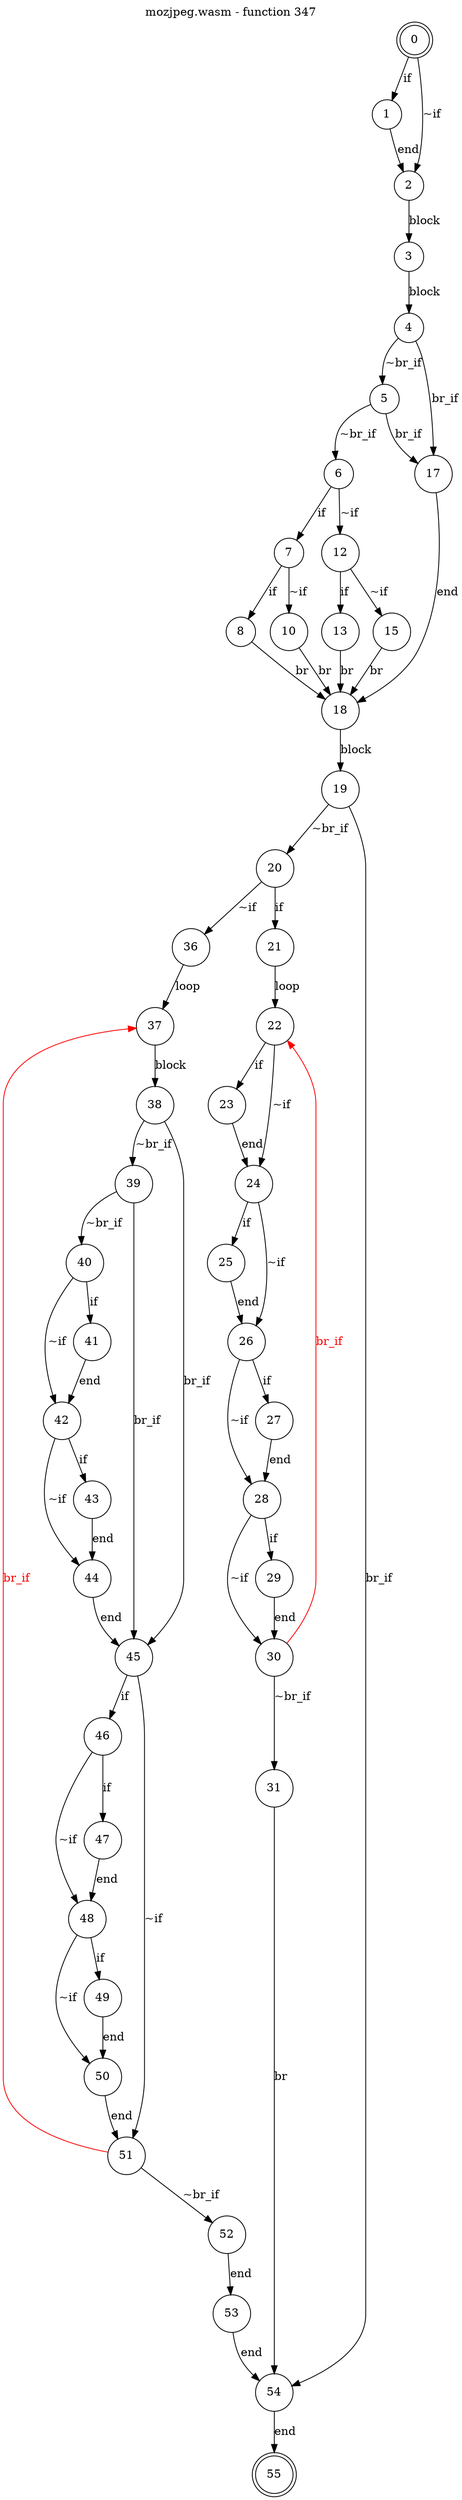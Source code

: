 digraph finite_state_machine {
    label = "mozjpeg.wasm - function 347"
    labelloc =  t
    labelfontsize = 16
    labelfontcolor = black
    labelfontname = "Helvetica"
    node [shape = doublecircle]; 0 55;
    node [shape = circle];
    0 -> 1[label="if"];
    0 -> 2[label="~if"];
    1 -> 2[label="end"];
    2 -> 3[label="block"];
    3 -> 4[label="block"];
    4 -> 5[label="~br_if"];
    4 -> 17[label="br_if"];
    5 -> 6[label="~br_if"];
    5 -> 17[label="br_if"];
    6 -> 7[label="if"];
    6 -> 12[label="~if"];
    7 -> 8[label="if"];
    7 -> 10[label="~if"];
    8 -> 18[label="br"];
    10 -> 18[label="br"];
    12 -> 13[label="if"];
    12 -> 15[label="~if"];
    13 -> 18[label="br"];
    15 -> 18[label="br"];
    17 -> 18[label="end"];
    18 -> 19[label="block"];
    19 -> 20[label="~br_if"];
    19 -> 54[label="br_if"];
    20 -> 21[label="if"];
    20 -> 36[label="~if"];
    21 -> 22[label="loop"];
    22 -> 23[label="if"];
    22 -> 24[label="~if"];
    23 -> 24[label="end"];
    24 -> 25[label="if"];
    24 -> 26[label="~if"];
    25 -> 26[label="end"];
    26 -> 27[label="if"];
    26 -> 28[label="~if"];
    27 -> 28[label="end"];
    28 -> 29[label="if"];
    28 -> 30[label="~if"];
    29 -> 30[label="end"];
    30 -> 31[label="~br_if"];
    30 -> 22[color="red" fontcolor="red" label="br_if"];
    31 -> 54[label="br"];
    36 -> 37[label="loop"];
    37 -> 38[label="block"];
    38 -> 39[label="~br_if"];
    38 -> 45[label="br_if"];
    39 -> 40[label="~br_if"];
    39 -> 45[label="br_if"];
    40 -> 41[label="if"];
    40 -> 42[label="~if"];
    41 -> 42[label="end"];
    42 -> 43[label="if"];
    42 -> 44[label="~if"];
    43 -> 44[label="end"];
    44 -> 45[label="end"];
    45 -> 46[label="if"];
    45 -> 51[label="~if"];
    46 -> 47[label="if"];
    46 -> 48[label="~if"];
    47 -> 48[label="end"];
    48 -> 49[label="if"];
    48 -> 50[label="~if"];
    49 -> 50[label="end"];
    50 -> 51[label="end"];
    51 -> 52[label="~br_if"];
    51 -> 37[color="red" fontcolor="red" label="br_if"];
    52 -> 53[label="end"];
    53 -> 54[label="end"];
    54 -> 55[label="end"];
}
